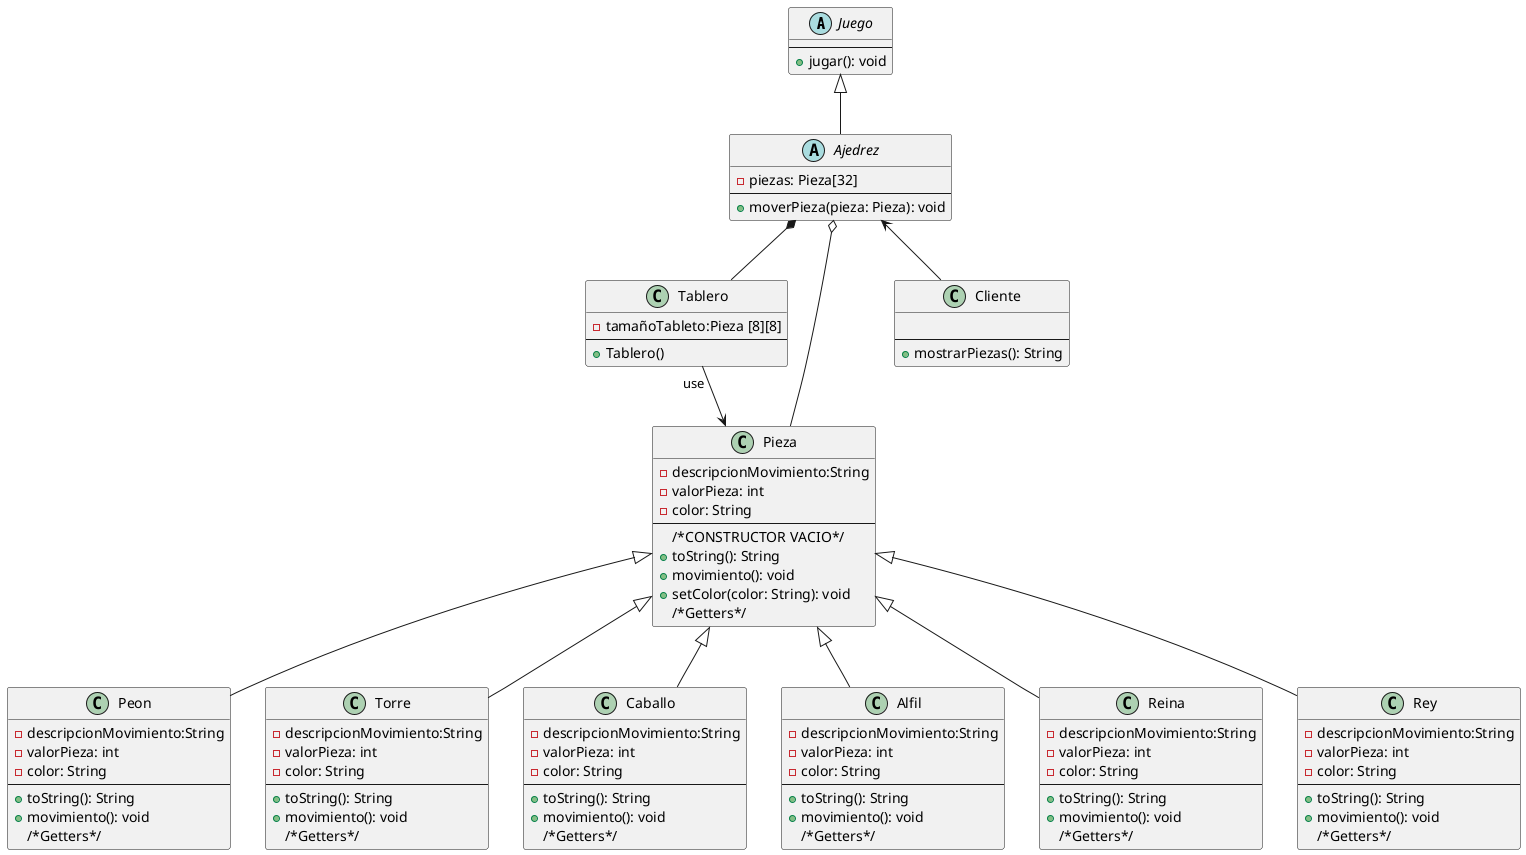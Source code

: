 @startuml
abstract class Juego{
--
+jugar(): void
}
abstract class Ajedrez{
-piezas: Pieza[32]
--
+moverPieza(pieza: Pieza): void
}
class Tablero{
-tamañoTableto:Pieza [8][8]
--
+ Tablero()
}
class Pieza{
-descripcionMovimiento:String
-valorPieza: int
-color: String
--
/*CONSTRUCTOR VACIO*/
+toString(): String
+movimiento(): void
+setColor(color: String): void
/*Getters*/
}
class Peon{
-descripcionMovimiento:String
-valorPieza: int
-color: String
--
+toString(): String
+movimiento(): void
/*Getters*/
}
class Torre{
-descripcionMovimiento:String
-valorPieza: int
-color: String
--
+toString(): String
+movimiento(): void
/*Getters*/
}
class Caballo{
-descripcionMovimiento:String
-valorPieza: int
-color: String
--
+toString(): String
+movimiento(): void
/*Getters*/
}
class Alfil{
-descripcionMovimiento:String
-valorPieza: int
-color: String
--
+toString(): String
+movimiento(): void
/*Getters*/
}
class Reina{
-descripcionMovimiento:String
-valorPieza: int
-color: String
--
+toString(): String
+movimiento(): void
/*Getters*/
}
class Rey{
-descripcionMovimiento:String
-valorPieza: int
-color: String
--
+toString(): String
+movimiento(): void
/*Getters*/
}

class Cliente{

--
+mostrarPiezas(): String
}

Juego <|-- Ajedrez
Ajedrez *-- Tablero
Ajedrez o-- Pieza
Tablero "use"--> Pieza
Pieza <|-- Peon
Pieza <|-- Torre
Pieza <|-- Caballo
Pieza <|-- Alfil
Pieza <|-- Reina
Pieza <|-- Rey
Ajedrez <-- Cliente

@enduml